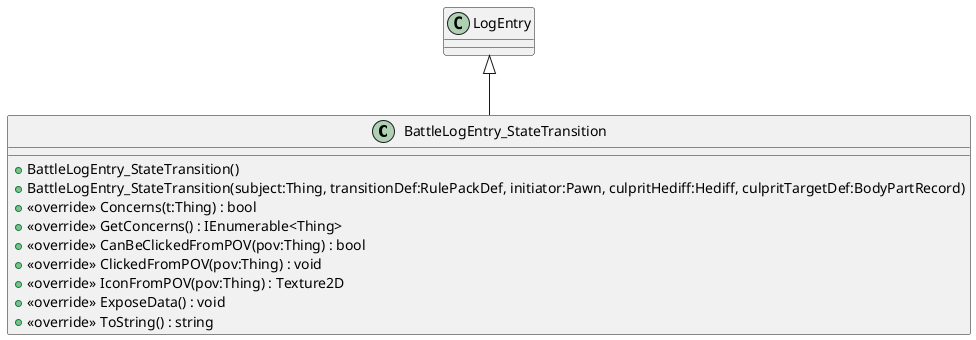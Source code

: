 @startuml
class BattleLogEntry_StateTransition {
    + BattleLogEntry_StateTransition()
    + BattleLogEntry_StateTransition(subject:Thing, transitionDef:RulePackDef, initiator:Pawn, culpritHediff:Hediff, culpritTargetDef:BodyPartRecord)
    + <<override>> Concerns(t:Thing) : bool
    + <<override>> GetConcerns() : IEnumerable<Thing>
    + <<override>> CanBeClickedFromPOV(pov:Thing) : bool
    + <<override>> ClickedFromPOV(pov:Thing) : void
    + <<override>> IconFromPOV(pov:Thing) : Texture2D
    + <<override>> ExposeData() : void
    + <<override>> ToString() : string
}
LogEntry <|-- BattleLogEntry_StateTransition
@enduml
